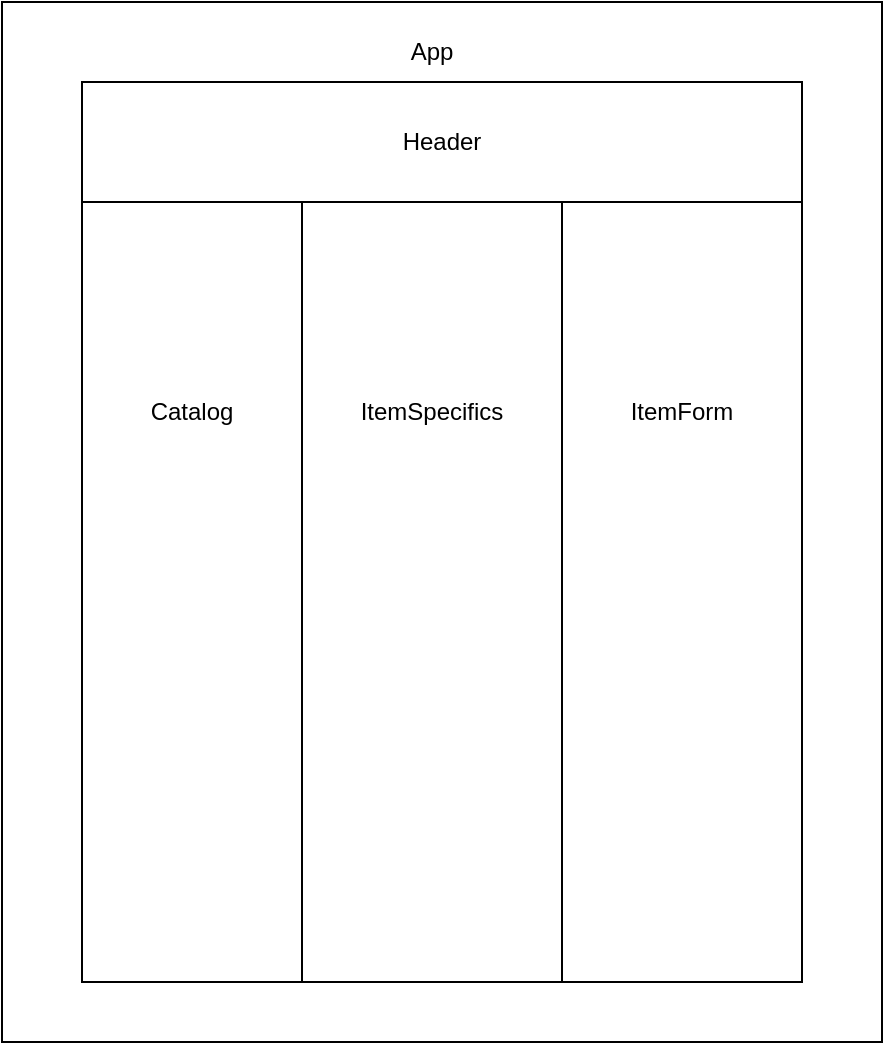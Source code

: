 <mxfile>
    <diagram id="2QGr61L5gZW6j9x9XNAe" name="Page-1">
        <mxGraphModel dx="1426" dy="904" grid="1" gridSize="10" guides="1" tooltips="1" connect="1" arrows="1" fold="1" page="1" pageScale="1" pageWidth="850" pageHeight="1100" math="0" shadow="0">
            <root>
                <mxCell id="0"/>
                <mxCell id="1" parent="0"/>
                <mxCell id="12" value="" style="rounded=0;whiteSpace=wrap;html=1;" parent="1" vertex="1">
                    <mxGeometry x="-40" width="440" height="520" as="geometry"/>
                </mxCell>
                <mxCell id="2" value="" style="rounded=0;whiteSpace=wrap;html=1;" parent="1" vertex="1">
                    <mxGeometry y="40" width="360" height="450" as="geometry"/>
                </mxCell>
                <mxCell id="3" value="" style="rounded=0;whiteSpace=wrap;html=1;" parent="1" vertex="1">
                    <mxGeometry y="40" width="360" height="60" as="geometry"/>
                </mxCell>
                <mxCell id="4" value="" style="rounded=0;whiteSpace=wrap;html=1;" parent="1" vertex="1">
                    <mxGeometry y="100" width="110" height="390" as="geometry"/>
                </mxCell>
                <mxCell id="5" value="" style="rounded=0;whiteSpace=wrap;html=1;" parent="1" vertex="1">
                    <mxGeometry x="110" y="100" width="130" height="390" as="geometry"/>
                </mxCell>
                <mxCell id="7" value="Header" style="text;html=1;strokeColor=none;fillColor=none;align=center;verticalAlign=middle;whiteSpace=wrap;rounded=0;" parent="1" vertex="1">
                    <mxGeometry x="150" y="55" width="60" height="30" as="geometry"/>
                </mxCell>
                <mxCell id="8" value="Catalog" style="text;html=1;strokeColor=none;fillColor=none;align=center;verticalAlign=middle;whiteSpace=wrap;rounded=0;" parent="1" vertex="1">
                    <mxGeometry x="25" y="190" width="60" height="30" as="geometry"/>
                </mxCell>
                <mxCell id="9" value="ItemSpecifics" style="text;html=1;strokeColor=none;fillColor=none;align=center;verticalAlign=middle;whiteSpace=wrap;rounded=0;" parent="1" vertex="1">
                    <mxGeometry x="145" y="190" width="60" height="30" as="geometry"/>
                </mxCell>
                <mxCell id="11" value="ItemForm" style="text;html=1;strokeColor=none;fillColor=none;align=center;verticalAlign=middle;whiteSpace=wrap;rounded=0;" parent="1" vertex="1">
                    <mxGeometry x="270" y="190" width="60" height="30" as="geometry"/>
                </mxCell>
                <mxCell id="13" value="App" style="text;html=1;strokeColor=none;fillColor=none;align=center;verticalAlign=middle;whiteSpace=wrap;rounded=0;" parent="1" vertex="1">
                    <mxGeometry x="145" y="10" width="60" height="30" as="geometry"/>
                </mxCell>
            </root>
        </mxGraphModel>
    </diagram>
</mxfile>